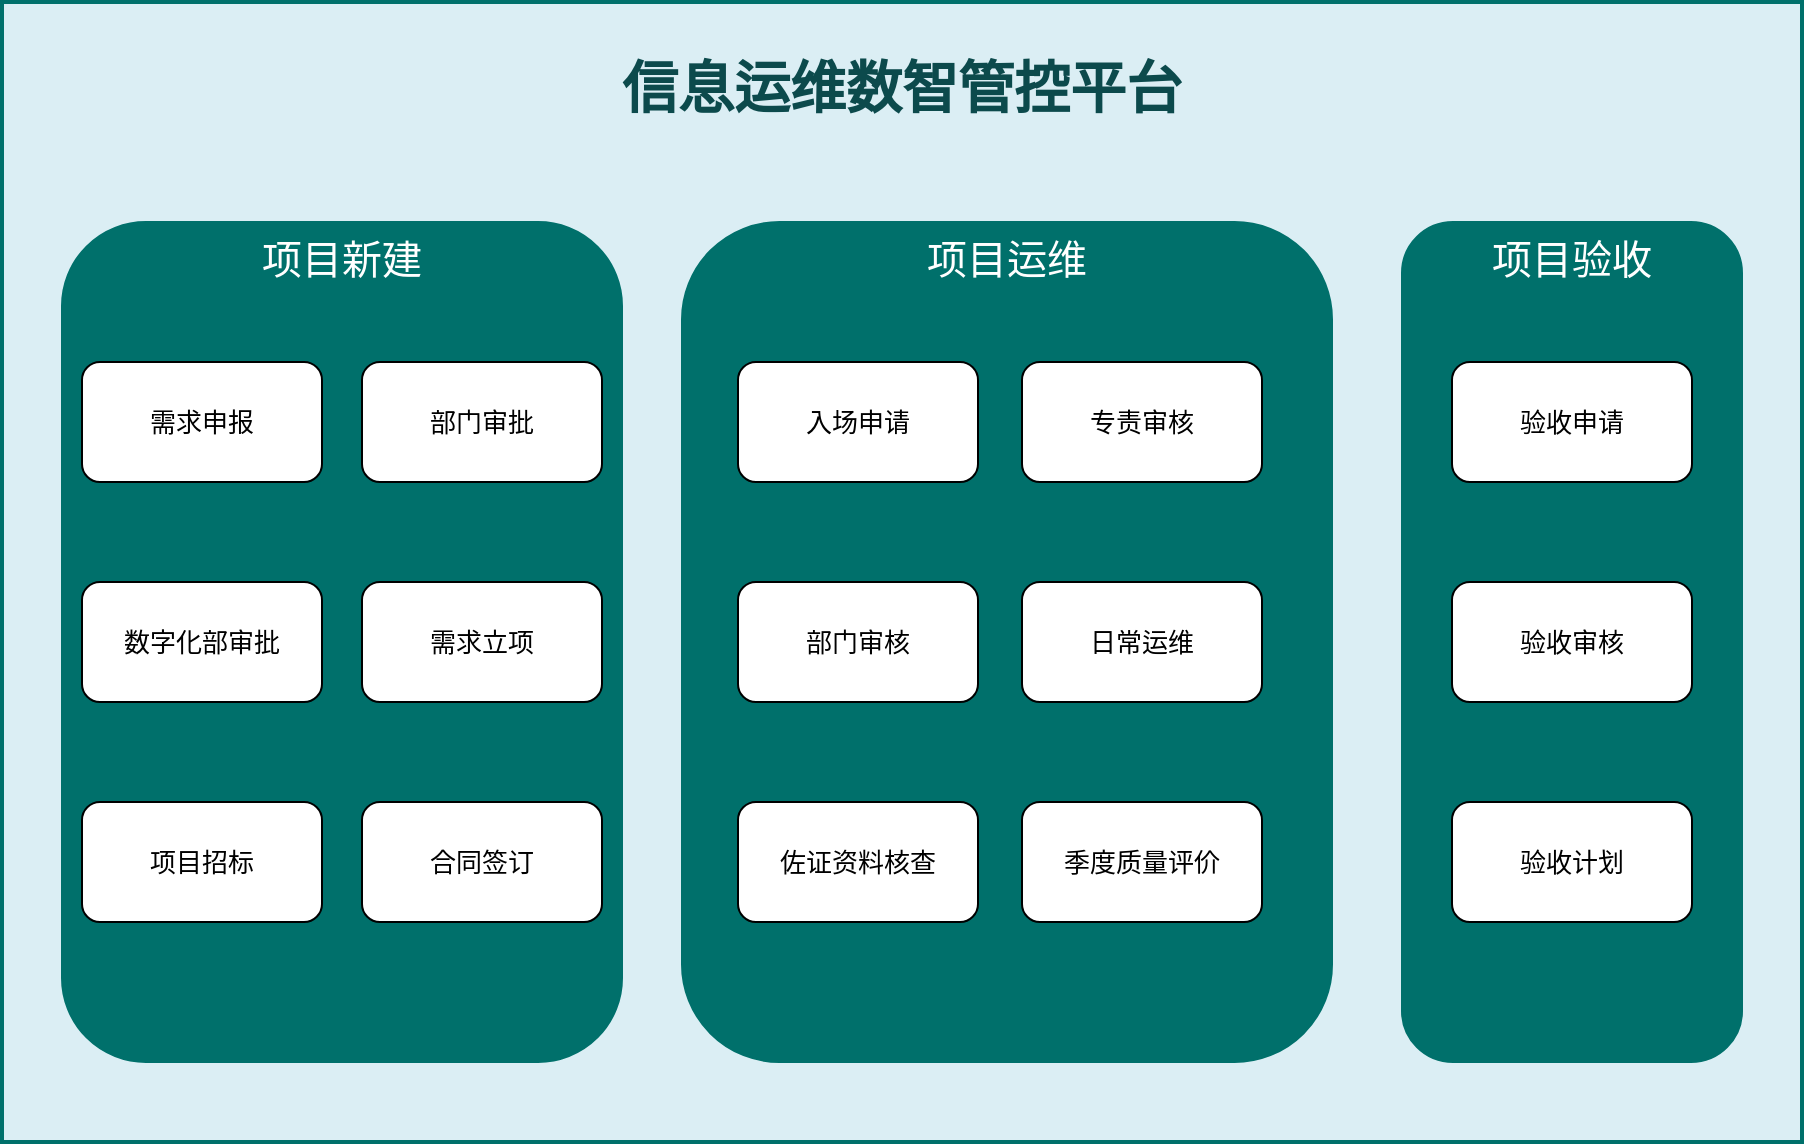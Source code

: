 <mxfile version="21.7.2" type="github">
  <diagram name="第 1 页" id="Ps2D1eNA88uoamYgQ0YJ">
    <mxGraphModel dx="1535" dy="820" grid="1" gridSize="10" guides="1" tooltips="1" connect="1" arrows="1" fold="1" page="1" pageScale="1" pageWidth="1920" pageHeight="1200" math="0" shadow="0">
      <root>
        <mxCell id="0" />
        <mxCell id="1" parent="0" />
        <mxCell id="uwCnqsSgFnwAL1Oi17WA-2" value="信息运维数智管控平台" style="rounded=0;whiteSpace=wrap;html=1;verticalAlign=top;fontSize=28;spacingTop=20;strokeColor=#00706B;fillColor=#DBEEF4;fontColor=#0C4A4C;fontStyle=1;strokeWidth=2;" parent="1" vertex="1">
          <mxGeometry x="440" y="170" width="900" height="570" as="geometry" />
        </mxCell>
        <mxCell id="uwCnqsSgFnwAL1Oi17WA-3" value="项目新建" style="rounded=1;whiteSpace=wrap;html=1;fillColor=#00706B;fontColor=#FFFFFF;fontSize=20;strokeColor=#00706B;fontStyle=0;align=center;verticalAlign=top;" parent="1" vertex="1">
          <mxGeometry x="470" y="280" width="280" height="420" as="geometry" />
        </mxCell>
        <mxCell id="TOlJZ-k3IMX6XRpZ1SeO-2" value="需求申报" style="rounded=1;whiteSpace=wrap;html=1;fontSize=13;" vertex="1" parent="1">
          <mxGeometry x="480" y="350" width="120" height="60" as="geometry" />
        </mxCell>
        <mxCell id="TOlJZ-k3IMX6XRpZ1SeO-4" value="部门审批" style="rounded=1;whiteSpace=wrap;html=1;fontSize=13;" vertex="1" parent="1">
          <mxGeometry x="620" y="350" width="120" height="60" as="geometry" />
        </mxCell>
        <mxCell id="TOlJZ-k3IMX6XRpZ1SeO-5" value="数字化部审批" style="rounded=1;whiteSpace=wrap;html=1;fontSize=13;" vertex="1" parent="1">
          <mxGeometry x="480" y="460" width="120" height="60" as="geometry" />
        </mxCell>
        <mxCell id="TOlJZ-k3IMX6XRpZ1SeO-6" value="需求立项" style="rounded=1;whiteSpace=wrap;html=1;fontSize=13;" vertex="1" parent="1">
          <mxGeometry x="620" y="460" width="120" height="60" as="geometry" />
        </mxCell>
        <mxCell id="TOlJZ-k3IMX6XRpZ1SeO-9" value="项目招标" style="rounded=1;whiteSpace=wrap;html=1;fontSize=13;" vertex="1" parent="1">
          <mxGeometry x="480" y="570" width="120" height="60" as="geometry" />
        </mxCell>
        <mxCell id="TOlJZ-k3IMX6XRpZ1SeO-10" value="项目运维" style="rounded=1;whiteSpace=wrap;html=1;fillColor=#00706B;fontColor=#FFFFFF;fontSize=20;strokeColor=#00706B;fontStyle=0;align=center;verticalAlign=top;" vertex="1" parent="1">
          <mxGeometry x="780" y="280" width="325" height="420" as="geometry" />
        </mxCell>
        <mxCell id="TOlJZ-k3IMX6XRpZ1SeO-11" value="入场申请" style="rounded=1;whiteSpace=wrap;html=1;fontSize=13;" vertex="1" parent="1">
          <mxGeometry x="808" y="350" width="120" height="60" as="geometry" />
        </mxCell>
        <mxCell id="TOlJZ-k3IMX6XRpZ1SeO-12" value="专责审核" style="rounded=1;whiteSpace=wrap;html=1;fontSize=13;" vertex="1" parent="1">
          <mxGeometry x="950" y="350" width="120" height="60" as="geometry" />
        </mxCell>
        <mxCell id="TOlJZ-k3IMX6XRpZ1SeO-13" value="部门审核" style="rounded=1;whiteSpace=wrap;html=1;fontSize=13;" vertex="1" parent="1">
          <mxGeometry x="808" y="460" width="120" height="60" as="geometry" />
        </mxCell>
        <mxCell id="TOlJZ-k3IMX6XRpZ1SeO-14" value="项目验收" style="rounded=1;whiteSpace=wrap;html=1;fillColor=#00706B;fontColor=#FFFFFF;fontSize=20;strokeColor=#00706B;fontStyle=0;align=center;verticalAlign=top;" vertex="1" parent="1">
          <mxGeometry x="1140" y="280" width="170" height="420" as="geometry" />
        </mxCell>
        <mxCell id="TOlJZ-k3IMX6XRpZ1SeO-15" value="验收申请" style="rounded=1;whiteSpace=wrap;html=1;fontSize=13;" vertex="1" parent="1">
          <mxGeometry x="1165" y="350" width="120" height="60" as="geometry" />
        </mxCell>
        <mxCell id="TOlJZ-k3IMX6XRpZ1SeO-16" value="验收审核" style="rounded=1;whiteSpace=wrap;html=1;fontSize=13;" vertex="1" parent="1">
          <mxGeometry x="1165" y="460" width="120" height="60" as="geometry" />
        </mxCell>
        <mxCell id="TOlJZ-k3IMX6XRpZ1SeO-17" value="验收计划" style="rounded=1;whiteSpace=wrap;html=1;fontSize=13;" vertex="1" parent="1">
          <mxGeometry x="1165" y="570" width="120" height="60" as="geometry" />
        </mxCell>
        <mxCell id="TOlJZ-k3IMX6XRpZ1SeO-24" value="日常运维" style="rounded=1;whiteSpace=wrap;html=1;fontSize=13;" vertex="1" parent="1">
          <mxGeometry x="950" y="460" width="120" height="60" as="geometry" />
        </mxCell>
        <mxCell id="TOlJZ-k3IMX6XRpZ1SeO-25" value="季度质量评价" style="rounded=1;whiteSpace=wrap;html=1;fontSize=13;" vertex="1" parent="1">
          <mxGeometry x="950" y="570" width="120" height="60" as="geometry" />
        </mxCell>
        <mxCell id="TOlJZ-k3IMX6XRpZ1SeO-26" value="佐证资料核查" style="rounded=1;whiteSpace=wrap;html=1;fontSize=13;" vertex="1" parent="1">
          <mxGeometry x="808" y="570" width="120" height="60" as="geometry" />
        </mxCell>
        <mxCell id="TOlJZ-k3IMX6XRpZ1SeO-28" value="合同签订" style="rounded=1;whiteSpace=wrap;html=1;fontSize=13;" vertex="1" parent="1">
          <mxGeometry x="620" y="570" width="120" height="60" as="geometry" />
        </mxCell>
      </root>
    </mxGraphModel>
  </diagram>
</mxfile>
